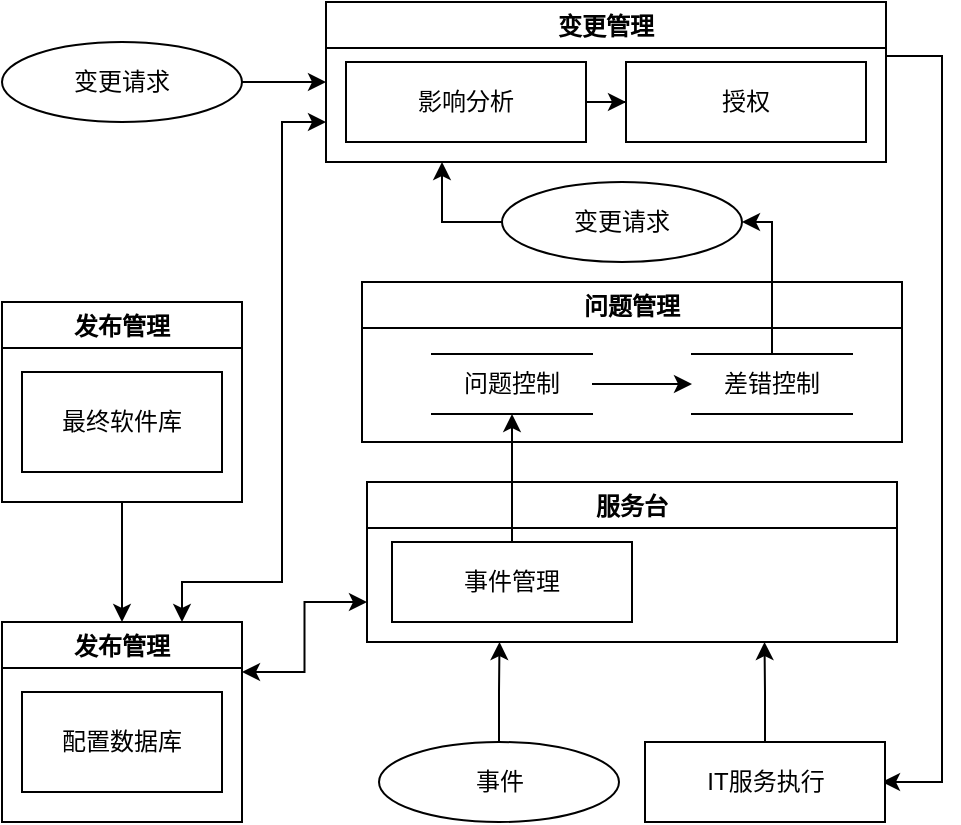 <mxfile version="20.0.4" type="github"><diagram id="OI9pDAgfzrA4Fz-o2212" name="第 1 页"><mxGraphModel dx="1422" dy="780" grid="1" gridSize="10" guides="1" tooltips="1" connect="1" arrows="1" fold="1" page="1" pageScale="1" pageWidth="827" pageHeight="1169" math="0" shadow="0"><root><mxCell id="0"/><mxCell id="1" parent="0"/><mxCell id="js4xDs_4GepcAIuh8c8Y-10" style="edgeStyle=orthogonalEdgeStyle;rounded=0;orthogonalLoop=1;jettySize=auto;html=1;entryX=0;entryY=0.5;entryDx=0;entryDy=0;" edge="1" parent="1" source="js4xDs_4GepcAIuh8c8Y-1" target="js4xDs_4GepcAIuh8c8Y-6"><mxGeometry relative="1" as="geometry"/></mxCell><mxCell id="js4xDs_4GepcAIuh8c8Y-1" value="变更请求" style="ellipse;whiteSpace=wrap;html=1;" vertex="1" parent="1"><mxGeometry x="10" y="30" width="120" height="40" as="geometry"/></mxCell><mxCell id="js4xDs_4GepcAIuh8c8Y-17" style="edgeStyle=orthogonalEdgeStyle;rounded=0;orthogonalLoop=1;jettySize=auto;html=1;" edge="1" parent="1"><mxGeometry relative="1" as="geometry"><mxPoint x="450" y="400" as="targetPoint"/><mxPoint x="452" y="37" as="sourcePoint"/><Array as="points"><mxPoint x="480" y="37"/><mxPoint x="480" y="400"/></Array></mxGeometry></mxCell><mxCell id="js4xDs_4GepcAIuh8c8Y-54" style="edgeStyle=orthogonalEdgeStyle;rounded=0;orthogonalLoop=1;jettySize=auto;html=1;exitX=0;exitY=0.75;exitDx=0;exitDy=0;entryX=0.75;entryY=0;entryDx=0;entryDy=0;startArrow=classic;startFill=1;" edge="1" parent="1" source="js4xDs_4GepcAIuh8c8Y-6" target="js4xDs_4GepcAIuh8c8Y-44"><mxGeometry relative="1" as="geometry"><Array as="points"><mxPoint x="150" y="70"/><mxPoint x="150" y="300"/><mxPoint x="100" y="300"/></Array></mxGeometry></mxCell><mxCell id="js4xDs_4GepcAIuh8c8Y-6" value="变更管理" style="swimlane;" vertex="1" parent="1"><mxGeometry x="172" y="10" width="280" height="80" as="geometry"/></mxCell><mxCell id="js4xDs_4GepcAIuh8c8Y-9" value="" style="edgeStyle=orthogonalEdgeStyle;rounded=0;orthogonalLoop=1;jettySize=auto;html=1;" edge="1" parent="js4xDs_4GepcAIuh8c8Y-6" source="js4xDs_4GepcAIuh8c8Y-7" target="js4xDs_4GepcAIuh8c8Y-8"><mxGeometry relative="1" as="geometry"/></mxCell><mxCell id="js4xDs_4GepcAIuh8c8Y-7" value="影响分析" style="whiteSpace=wrap;html=1;" vertex="1" parent="js4xDs_4GepcAIuh8c8Y-6"><mxGeometry x="10" y="30" width="120" height="40" as="geometry"/></mxCell><mxCell id="js4xDs_4GepcAIuh8c8Y-8" value="&lt;div&gt;授权&lt;/div&gt;" style="whiteSpace=wrap;html=1;" vertex="1" parent="js4xDs_4GepcAIuh8c8Y-6"><mxGeometry x="150" y="30" width="120" height="40" as="geometry"/></mxCell><mxCell id="js4xDs_4GepcAIuh8c8Y-41" style="edgeStyle=orthogonalEdgeStyle;rounded=0;orthogonalLoop=1;jettySize=auto;html=1;entryX=0.75;entryY=1;entryDx=0;entryDy=0;" edge="1" parent="1" source="js4xDs_4GepcAIuh8c8Y-16" target="js4xDs_4GepcAIuh8c8Y-18"><mxGeometry relative="1" as="geometry"/></mxCell><mxCell id="js4xDs_4GepcAIuh8c8Y-16" value="&lt;div&gt;IT服务执行&lt;/div&gt;" style="rounded=0;whiteSpace=wrap;html=1;" vertex="1" parent="1"><mxGeometry x="331.5" y="380" width="120" height="40" as="geometry"/></mxCell><mxCell id="js4xDs_4GepcAIuh8c8Y-48" style="edgeStyle=orthogonalEdgeStyle;rounded=0;orthogonalLoop=1;jettySize=auto;html=1;exitX=0;exitY=0.75;exitDx=0;exitDy=0;entryX=1;entryY=0.25;entryDx=0;entryDy=0;startArrow=classic;startFill=1;" edge="1" parent="1" source="js4xDs_4GepcAIuh8c8Y-18" target="js4xDs_4GepcAIuh8c8Y-44"><mxGeometry relative="1" as="geometry"/></mxCell><mxCell id="js4xDs_4GepcAIuh8c8Y-18" value="服务台" style="swimlane;" vertex="1" parent="1"><mxGeometry x="192.5" y="250" width="265" height="80" as="geometry"/></mxCell><mxCell id="js4xDs_4GepcAIuh8c8Y-19" value="事件管理" style="rounded=0;whiteSpace=wrap;html=1;" vertex="1" parent="js4xDs_4GepcAIuh8c8Y-18"><mxGeometry x="12.5" y="30" width="120" height="40" as="geometry"/></mxCell><mxCell id="js4xDs_4GepcAIuh8c8Y-22" value="问题管理" style="swimlane;" vertex="1" parent="1"><mxGeometry x="190" y="150" width="270" height="80" as="geometry"/></mxCell><mxCell id="js4xDs_4GepcAIuh8c8Y-29" style="edgeStyle=orthogonalEdgeStyle;rounded=0;orthogonalLoop=1;jettySize=auto;html=1;exitX=1;exitY=0.5;exitDx=0;exitDy=0;" edge="1" parent="js4xDs_4GepcAIuh8c8Y-22" source="js4xDs_4GepcAIuh8c8Y-23" target="js4xDs_4GepcAIuh8c8Y-26"><mxGeometry relative="1" as="geometry"/></mxCell><mxCell id="js4xDs_4GepcAIuh8c8Y-23" value="问题控制" style="shape=partialRectangle;whiteSpace=wrap;html=1;left=0;right=0;fillColor=none;" vertex="1" parent="js4xDs_4GepcAIuh8c8Y-22"><mxGeometry x="35" y="36" width="80" height="30" as="geometry"/></mxCell><mxCell id="js4xDs_4GepcAIuh8c8Y-26" value="&lt;div&gt;差错控制&lt;/div&gt;" style="shape=partialRectangle;whiteSpace=wrap;html=1;left=0;right=0;fillColor=none;" vertex="1" parent="js4xDs_4GepcAIuh8c8Y-22"><mxGeometry x="165" y="36" width="80" height="30" as="geometry"/></mxCell><mxCell id="js4xDs_4GepcAIuh8c8Y-43" style="edgeStyle=orthogonalEdgeStyle;rounded=0;orthogonalLoop=1;jettySize=auto;html=1;exitX=0;exitY=0.5;exitDx=0;exitDy=0;" edge="1" parent="1" source="js4xDs_4GepcAIuh8c8Y-30"><mxGeometry relative="1" as="geometry"><mxPoint x="230" y="90" as="targetPoint"/><Array as="points"><mxPoint x="230" y="120"/></Array></mxGeometry></mxCell><mxCell id="js4xDs_4GepcAIuh8c8Y-30" value="&lt;div&gt;变更请求&lt;/div&gt;" style="ellipse;whiteSpace=wrap;html=1;" vertex="1" parent="1"><mxGeometry x="260" y="100" width="120" height="40" as="geometry"/></mxCell><mxCell id="js4xDs_4GepcAIuh8c8Y-35" style="edgeStyle=orthogonalEdgeStyle;rounded=0;orthogonalLoop=1;jettySize=auto;html=1;entryX=1;entryY=0.5;entryDx=0;entryDy=0;" edge="1" parent="1" source="js4xDs_4GepcAIuh8c8Y-26" target="js4xDs_4GepcAIuh8c8Y-30"><mxGeometry relative="1" as="geometry"><Array as="points"><mxPoint x="395" y="120"/></Array></mxGeometry></mxCell><mxCell id="js4xDs_4GepcAIuh8c8Y-36" style="edgeStyle=orthogonalEdgeStyle;rounded=0;orthogonalLoop=1;jettySize=auto;html=1;entryX=0.5;entryY=1;entryDx=0;entryDy=0;" edge="1" parent="1" source="js4xDs_4GepcAIuh8c8Y-19" target="js4xDs_4GepcAIuh8c8Y-23"><mxGeometry relative="1" as="geometry"/></mxCell><mxCell id="js4xDs_4GepcAIuh8c8Y-42" style="edgeStyle=orthogonalEdgeStyle;rounded=0;orthogonalLoop=1;jettySize=auto;html=1;entryX=0.25;entryY=1;entryDx=0;entryDy=0;" edge="1" parent="1" source="js4xDs_4GepcAIuh8c8Y-38" target="js4xDs_4GepcAIuh8c8Y-18"><mxGeometry relative="1" as="geometry"/></mxCell><mxCell id="js4xDs_4GepcAIuh8c8Y-38" value="事件" style="ellipse;whiteSpace=wrap;html=1;" vertex="1" parent="1"><mxGeometry x="198.5" y="380" width="120" height="40" as="geometry"/></mxCell><mxCell id="js4xDs_4GepcAIuh8c8Y-44" value="发布管理" style="swimlane;" vertex="1" parent="1"><mxGeometry x="10" y="320" width="120" height="100" as="geometry"/></mxCell><mxCell id="js4xDs_4GepcAIuh8c8Y-45" value="&lt;div&gt;配置数据库&lt;/div&gt;" style="rounded=0;whiteSpace=wrap;html=1;" vertex="1" parent="js4xDs_4GepcAIuh8c8Y-44"><mxGeometry x="10" y="35" width="100" height="50" as="geometry"/></mxCell><mxCell id="js4xDs_4GepcAIuh8c8Y-52" style="edgeStyle=orthogonalEdgeStyle;rounded=0;orthogonalLoop=1;jettySize=auto;html=1;entryX=0.5;entryY=0;entryDx=0;entryDy=0;startArrow=none;startFill=0;" edge="1" parent="1" source="js4xDs_4GepcAIuh8c8Y-49" target="js4xDs_4GepcAIuh8c8Y-44"><mxGeometry relative="1" as="geometry"/></mxCell><mxCell id="js4xDs_4GepcAIuh8c8Y-49" value="发布管理" style="swimlane;" vertex="1" parent="1"><mxGeometry x="10" y="160" width="120" height="100" as="geometry"/></mxCell><mxCell id="js4xDs_4GepcAIuh8c8Y-50" value="最终软件库" style="rounded=0;whiteSpace=wrap;html=1;" vertex="1" parent="js4xDs_4GepcAIuh8c8Y-49"><mxGeometry x="10" y="35" width="100" height="50" as="geometry"/></mxCell></root></mxGraphModel></diagram></mxfile>